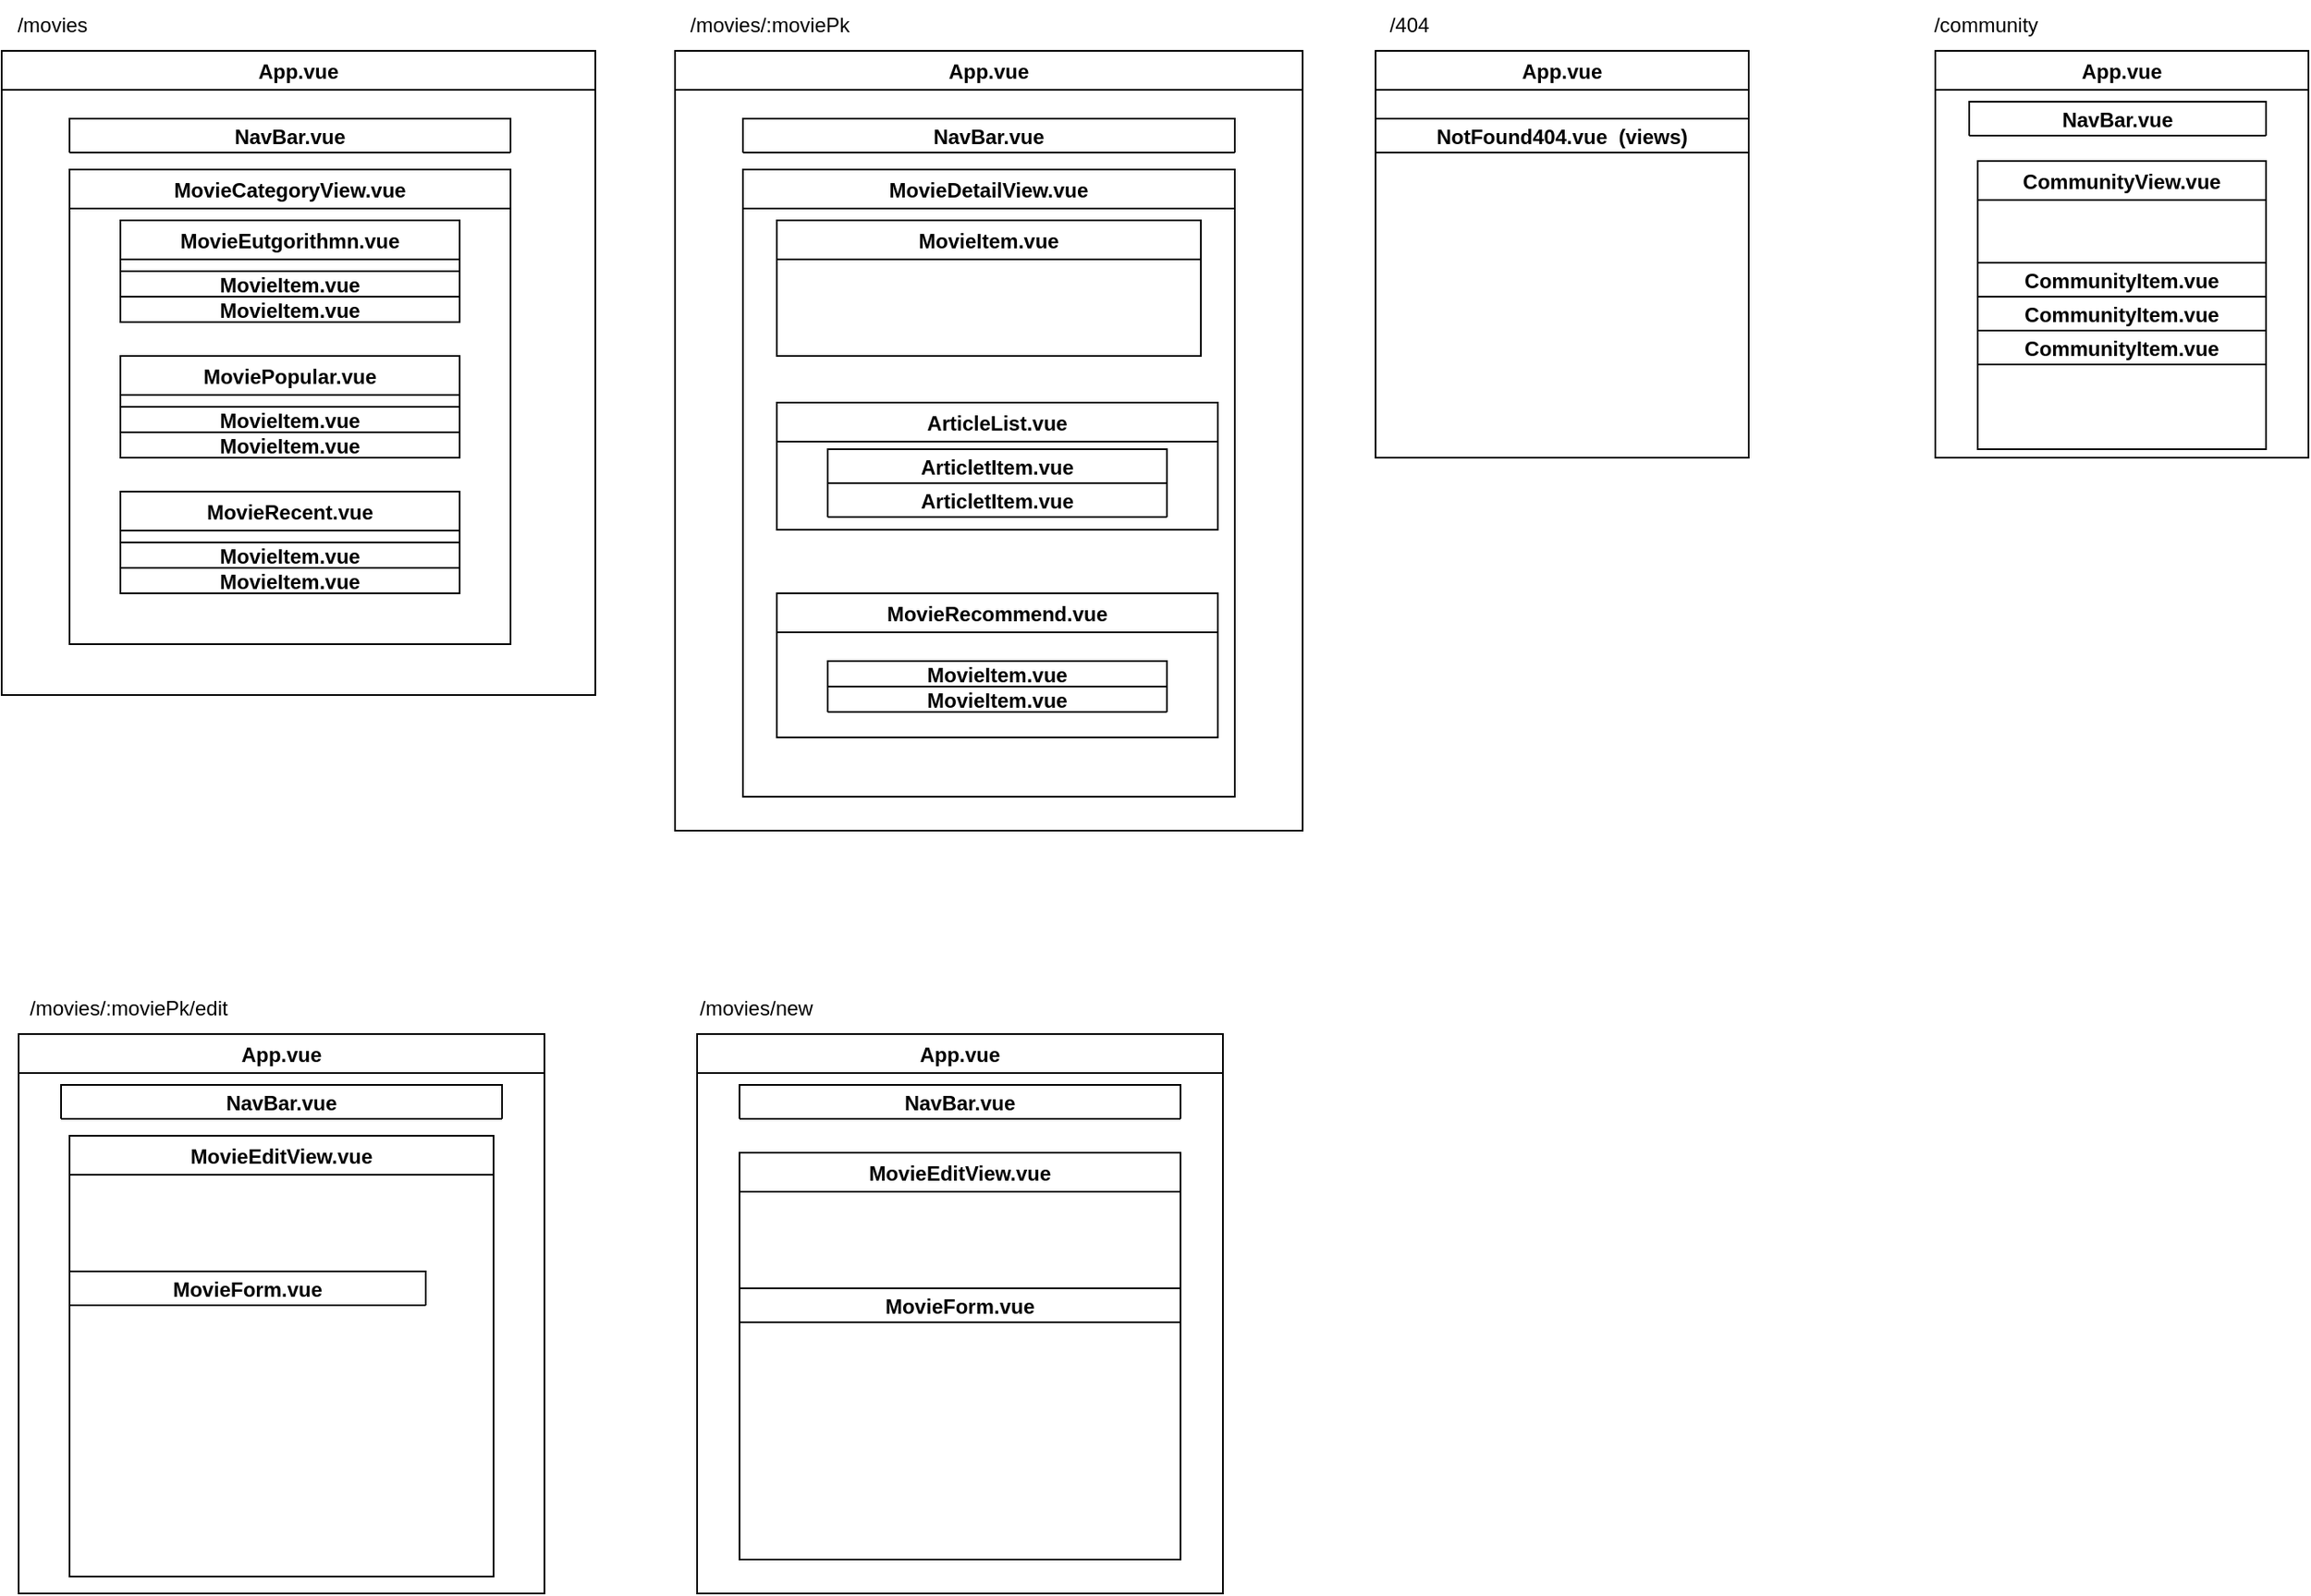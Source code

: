 <mxfile version="18.0.8" type="device"><diagram id="uh1Rw1rjf0Xw45cLSeNU" name="Page-1"><mxGraphModel dx="1260" dy="1015" grid="1" gridSize="10" guides="1" tooltips="1" connect="1" arrows="1" fold="1" page="1" pageScale="1" pageWidth="827" pageHeight="1169" math="0" shadow="0"><root><mxCell id="0"/><mxCell id="1" parent="0"/><mxCell id="JiN3ZrJXQzmvM_GROX3s-4" value="App.vue" style="swimlane;" vertex="1" parent="1"><mxGeometry x="60" y="90" width="350" height="380" as="geometry"/></mxCell><mxCell id="JiN3ZrJXQzmvM_GROX3s-5" value="NavBar.vue" style="swimlane;" vertex="1" parent="JiN3ZrJXQzmvM_GROX3s-4"><mxGeometry x="40" y="40" width="260" height="20" as="geometry"/></mxCell><mxCell id="JiN3ZrJXQzmvM_GROX3s-69" value="MovieCategoryView.vue" style="swimlane;" vertex="1" parent="JiN3ZrJXQzmvM_GROX3s-4"><mxGeometry x="40" y="70" width="260" height="280" as="geometry"/></mxCell><mxCell id="JiN3ZrJXQzmvM_GROX3s-6" value="MovieEutgorithmn.vue" style="swimlane;startSize=23;" vertex="1" parent="JiN3ZrJXQzmvM_GROX3s-69"><mxGeometry x="30" y="30" width="200" height="60" as="geometry"/></mxCell><mxCell id="JiN3ZrJXQzmvM_GROX3s-11" value="MovieItem.vue" style="swimlane;startSize=23;" vertex="1" parent="JiN3ZrJXQzmvM_GROX3s-6"><mxGeometry y="30" width="200" height="15" as="geometry"/></mxCell><mxCell id="JiN3ZrJXQzmvM_GROX3s-12" value="MovieItem.vue" style="swimlane;startSize=23;" vertex="1" parent="JiN3ZrJXQzmvM_GROX3s-6"><mxGeometry y="45" width="200" height="15" as="geometry"/></mxCell><mxCell id="JiN3ZrJXQzmvM_GROX3s-9" value="MoviePopular.vue" style="swimlane;startSize=23;" vertex="1" parent="JiN3ZrJXQzmvM_GROX3s-69"><mxGeometry x="30" y="110" width="200" height="60" as="geometry"/></mxCell><mxCell id="JiN3ZrJXQzmvM_GROX3s-13" value="MovieItem.vue" style="swimlane;startSize=23;" vertex="1" parent="JiN3ZrJXQzmvM_GROX3s-9"><mxGeometry y="30" width="200" height="15" as="geometry"/></mxCell><mxCell id="JiN3ZrJXQzmvM_GROX3s-14" value="MovieItem.vue" style="swimlane;startSize=23;" vertex="1" parent="JiN3ZrJXQzmvM_GROX3s-9"><mxGeometry y="45" width="200" height="15" as="geometry"/></mxCell><mxCell id="JiN3ZrJXQzmvM_GROX3s-10" value="MovieRecent.vue" style="swimlane;startSize=23;" vertex="1" parent="JiN3ZrJXQzmvM_GROX3s-69"><mxGeometry x="30" y="190" width="200" height="60" as="geometry"/></mxCell><mxCell id="JiN3ZrJXQzmvM_GROX3s-15" value="MovieItem.vue" style="swimlane;startSize=23;" vertex="1" parent="JiN3ZrJXQzmvM_GROX3s-10"><mxGeometry y="30" width="200" height="15" as="geometry"/></mxCell><mxCell id="JiN3ZrJXQzmvM_GROX3s-16" value="MovieItem.vue" style="swimlane;startSize=23;" vertex="1" parent="JiN3ZrJXQzmvM_GROX3s-10"><mxGeometry y="45" width="200" height="15" as="geometry"/></mxCell><mxCell id="JiN3ZrJXQzmvM_GROX3s-7" value="/movies" style="text;html=1;strokeColor=none;fillColor=none;align=center;verticalAlign=middle;whiteSpace=wrap;rounded=0;" vertex="1" parent="1"><mxGeometry x="60" y="60" width="60" height="30" as="geometry"/></mxCell><mxCell id="JiN3ZrJXQzmvM_GROX3s-17" value="App.vue" style="swimlane;" vertex="1" parent="1"><mxGeometry x="457" y="90" width="370" height="460" as="geometry"/></mxCell><mxCell id="JiN3ZrJXQzmvM_GROX3s-18" value="NavBar.vue" style="swimlane;" vertex="1" parent="JiN3ZrJXQzmvM_GROX3s-17"><mxGeometry x="40" y="40" width="290" height="20" as="geometry"/></mxCell><mxCell id="JiN3ZrJXQzmvM_GROX3s-28" value="MovieItem.vue" style="swimlane;startSize=23;" vertex="1" parent="JiN3ZrJXQzmvM_GROX3s-17"><mxGeometry x="60" y="100" width="250" height="80" as="geometry"/></mxCell><mxCell id="JiN3ZrJXQzmvM_GROX3s-42" value="ArticleList.vue" style="swimlane;startSize=23;" vertex="1" parent="JiN3ZrJXQzmvM_GROX3s-17"><mxGeometry x="60" y="207.5" width="260" height="75" as="geometry"/></mxCell><mxCell id="JiN3ZrJXQzmvM_GROX3s-82" value="MovieDetailView.vue" style="swimlane;" vertex="1" parent="JiN3ZrJXQzmvM_GROX3s-17"><mxGeometry x="40" y="70" width="290" height="370" as="geometry"/></mxCell><mxCell id="JiN3ZrJXQzmvM_GROX3s-41" value="MovieRecommend.vue" style="swimlane;" vertex="1" parent="JiN3ZrJXQzmvM_GROX3s-82"><mxGeometry x="20" y="250" width="260" height="85" as="geometry"/></mxCell><mxCell id="JiN3ZrJXQzmvM_GROX3s-37" value="MovieItem.vue" style="swimlane;startSize=23;" vertex="1" parent="JiN3ZrJXQzmvM_GROX3s-41"><mxGeometry x="30" y="40" width="200" height="15" as="geometry"/></mxCell><mxCell id="JiN3ZrJXQzmvM_GROX3s-39" value="MovieItem.vue" style="swimlane;startSize=23;" vertex="1" parent="JiN3ZrJXQzmvM_GROX3s-41"><mxGeometry x="30" y="55" width="200" height="15" as="geometry"/></mxCell><mxCell id="JiN3ZrJXQzmvM_GROX3s-32" value="ArticletItem.vue" style="swimlane;startSize=23;" vertex="1" parent="JiN3ZrJXQzmvM_GROX3s-82"><mxGeometry x="50" y="165" width="200" height="20" as="geometry"/></mxCell><mxCell id="JiN3ZrJXQzmvM_GROX3s-65" value="ArticletItem.vue" style="swimlane;startSize=23;" vertex="1" parent="JiN3ZrJXQzmvM_GROX3s-82"><mxGeometry x="50" y="185" width="200" height="20" as="geometry"/></mxCell><mxCell id="JiN3ZrJXQzmvM_GROX3s-31" value="/movies/:moviePk" style="text;html=1;strokeColor=none;fillColor=none;align=center;verticalAlign=middle;whiteSpace=wrap;rounded=0;" vertex="1" parent="1"><mxGeometry x="460" y="60" width="106" height="30" as="geometry"/></mxCell><mxCell id="JiN3ZrJXQzmvM_GROX3s-54" value="App.vue" style="swimlane;" vertex="1" parent="1"><mxGeometry x="70" y="670" width="310" height="330" as="geometry"/></mxCell><mxCell id="JiN3ZrJXQzmvM_GROX3s-72" value="MovieEditView.vue" style="swimlane;" vertex="1" parent="JiN3ZrJXQzmvM_GROX3s-54"><mxGeometry x="30" y="60" width="250" height="260" as="geometry"/></mxCell><mxCell id="JiN3ZrJXQzmvM_GROX3s-73" value="MovieForm.vue" style="swimlane;" vertex="1" parent="JiN3ZrJXQzmvM_GROX3s-72"><mxGeometry y="80" width="210" height="20" as="geometry"/></mxCell><mxCell id="3DcvGPVLtl25-_B_liBE-17" value="NavBar.vue" style="swimlane;" vertex="1" parent="JiN3ZrJXQzmvM_GROX3s-54"><mxGeometry x="25" y="30" width="260" height="20" as="geometry"/></mxCell><mxCell id="JiN3ZrJXQzmvM_GROX3s-67" value="/movies/:moviePk/edit" style="text;html=1;strokeColor=none;fillColor=none;align=center;verticalAlign=middle;whiteSpace=wrap;rounded=0;" vertex="1" parent="1"><mxGeometry x="70" y="640" width="130" height="30" as="geometry"/></mxCell><mxCell id="JiN3ZrJXQzmvM_GROX3s-76" value="App.vue" style="swimlane;" vertex="1" parent="1"><mxGeometry x="470" y="670" width="310" height="330" as="geometry"/></mxCell><mxCell id="JiN3ZrJXQzmvM_GROX3s-77" value="MovieEditView.vue" style="swimlane;" vertex="1" parent="JiN3ZrJXQzmvM_GROX3s-76"><mxGeometry x="25" y="70" width="260" height="240" as="geometry"/></mxCell><mxCell id="JiN3ZrJXQzmvM_GROX3s-78" value="MovieForm.vue" style="swimlane;" vertex="1" parent="JiN3ZrJXQzmvM_GROX3s-77"><mxGeometry y="80" width="260" height="20" as="geometry"/></mxCell><mxCell id="3DcvGPVLtl25-_B_liBE-16" value="NavBar.vue" style="swimlane;" vertex="1" parent="JiN3ZrJXQzmvM_GROX3s-76"><mxGeometry x="25" y="30" width="260" height="20" as="geometry"/></mxCell><mxCell id="JiN3ZrJXQzmvM_GROX3s-81" value="/movies/new" style="text;html=1;strokeColor=none;fillColor=none;align=center;verticalAlign=middle;whiteSpace=wrap;rounded=0;" vertex="1" parent="1"><mxGeometry x="460" y="640" width="90" height="30" as="geometry"/></mxCell><mxCell id="z-OyOKJ4maPTqnDGU_Cb-1" value="App.vue" style="swimlane;" vertex="1" parent="1"><mxGeometry x="870" y="90" width="220" height="240" as="geometry"/></mxCell><mxCell id="z-OyOKJ4maPTqnDGU_Cb-2" value="NotFound404.vue  (views)" style="swimlane;" vertex="1" parent="z-OyOKJ4maPTqnDGU_Cb-1"><mxGeometry y="40" width="220" height="20" as="geometry"/></mxCell><mxCell id="3DcvGPVLtl25-_B_liBE-1" value="/404" style="text;html=1;strokeColor=none;fillColor=none;align=center;verticalAlign=middle;whiteSpace=wrap;rounded=0;" vertex="1" parent="1"><mxGeometry x="870" y="60" width="40" height="30" as="geometry"/></mxCell><mxCell id="3DcvGPVLtl25-_B_liBE-2" value="App.vue" style="swimlane;" vertex="1" parent="1"><mxGeometry x="1200" y="90" width="220" height="240" as="geometry"/></mxCell><mxCell id="3DcvGPVLtl25-_B_liBE-3" value="CommunityView.vue" style="swimlane;startSize=23;" vertex="1" parent="3DcvGPVLtl25-_B_liBE-2"><mxGeometry x="25" y="65" width="170" height="170" as="geometry"/></mxCell><mxCell id="3DcvGPVLtl25-_B_liBE-7" value="CommunityItem.vue" style="swimlane;" vertex="1" parent="3DcvGPVLtl25-_B_liBE-3"><mxGeometry y="60" width="170" height="20" as="geometry"/></mxCell><mxCell id="3DcvGPVLtl25-_B_liBE-15" value="CommunityItem.vue" style="swimlane;" vertex="1" parent="3DcvGPVLtl25-_B_liBE-3"><mxGeometry y="100" width="170" height="20" as="geometry"/></mxCell><mxCell id="3DcvGPVLtl25-_B_liBE-14" value="CommunityItem.vue" style="swimlane;" vertex="1" parent="3DcvGPVLtl25-_B_liBE-3"><mxGeometry y="80" width="170" height="20" as="geometry"/></mxCell><mxCell id="3DcvGPVLtl25-_B_liBE-11" value="NavBar.vue" style="swimlane;" vertex="1" parent="3DcvGPVLtl25-_B_liBE-2"><mxGeometry x="20" y="30" width="175" height="20" as="geometry"/></mxCell><mxCell id="3DcvGPVLtl25-_B_liBE-4" value="/community" style="text;html=1;strokeColor=none;fillColor=none;align=center;verticalAlign=middle;whiteSpace=wrap;rounded=0;" vertex="1" parent="1"><mxGeometry x="1190" y="60" width="80" height="30" as="geometry"/></mxCell></root></mxGraphModel></diagram></mxfile>